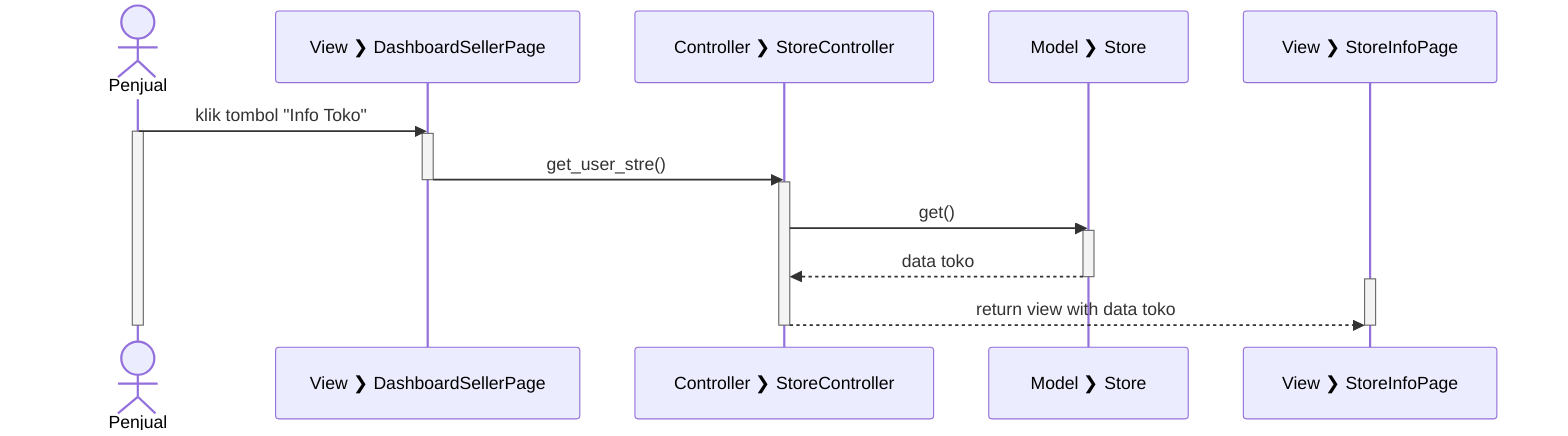 sequenceDiagram
  actor Penjual
  participant V_DS as View #10095; DashboardSellerPage
  participant C_S as Controller #10095; StoreController
  participant M_S as Model #10095; Store
  participant V_S as View #10095; StoreInfoPage

  Penjual->>V_DS: klik tombol "Info Toko"

  activate Penjual
  activate V_DS

  V_DS->>C_S: get_user_stre()

  deactivate V_DS
  activate C_S

  C_S->>M_S: get()

  activate M_S

  M_S-->>C_S: data toko

  deactivate M_S

  activate V_S

  C_S-->>V_S: return view with data toko

  deactivate C_S
  deactivate V_S
  deactivate Penjual